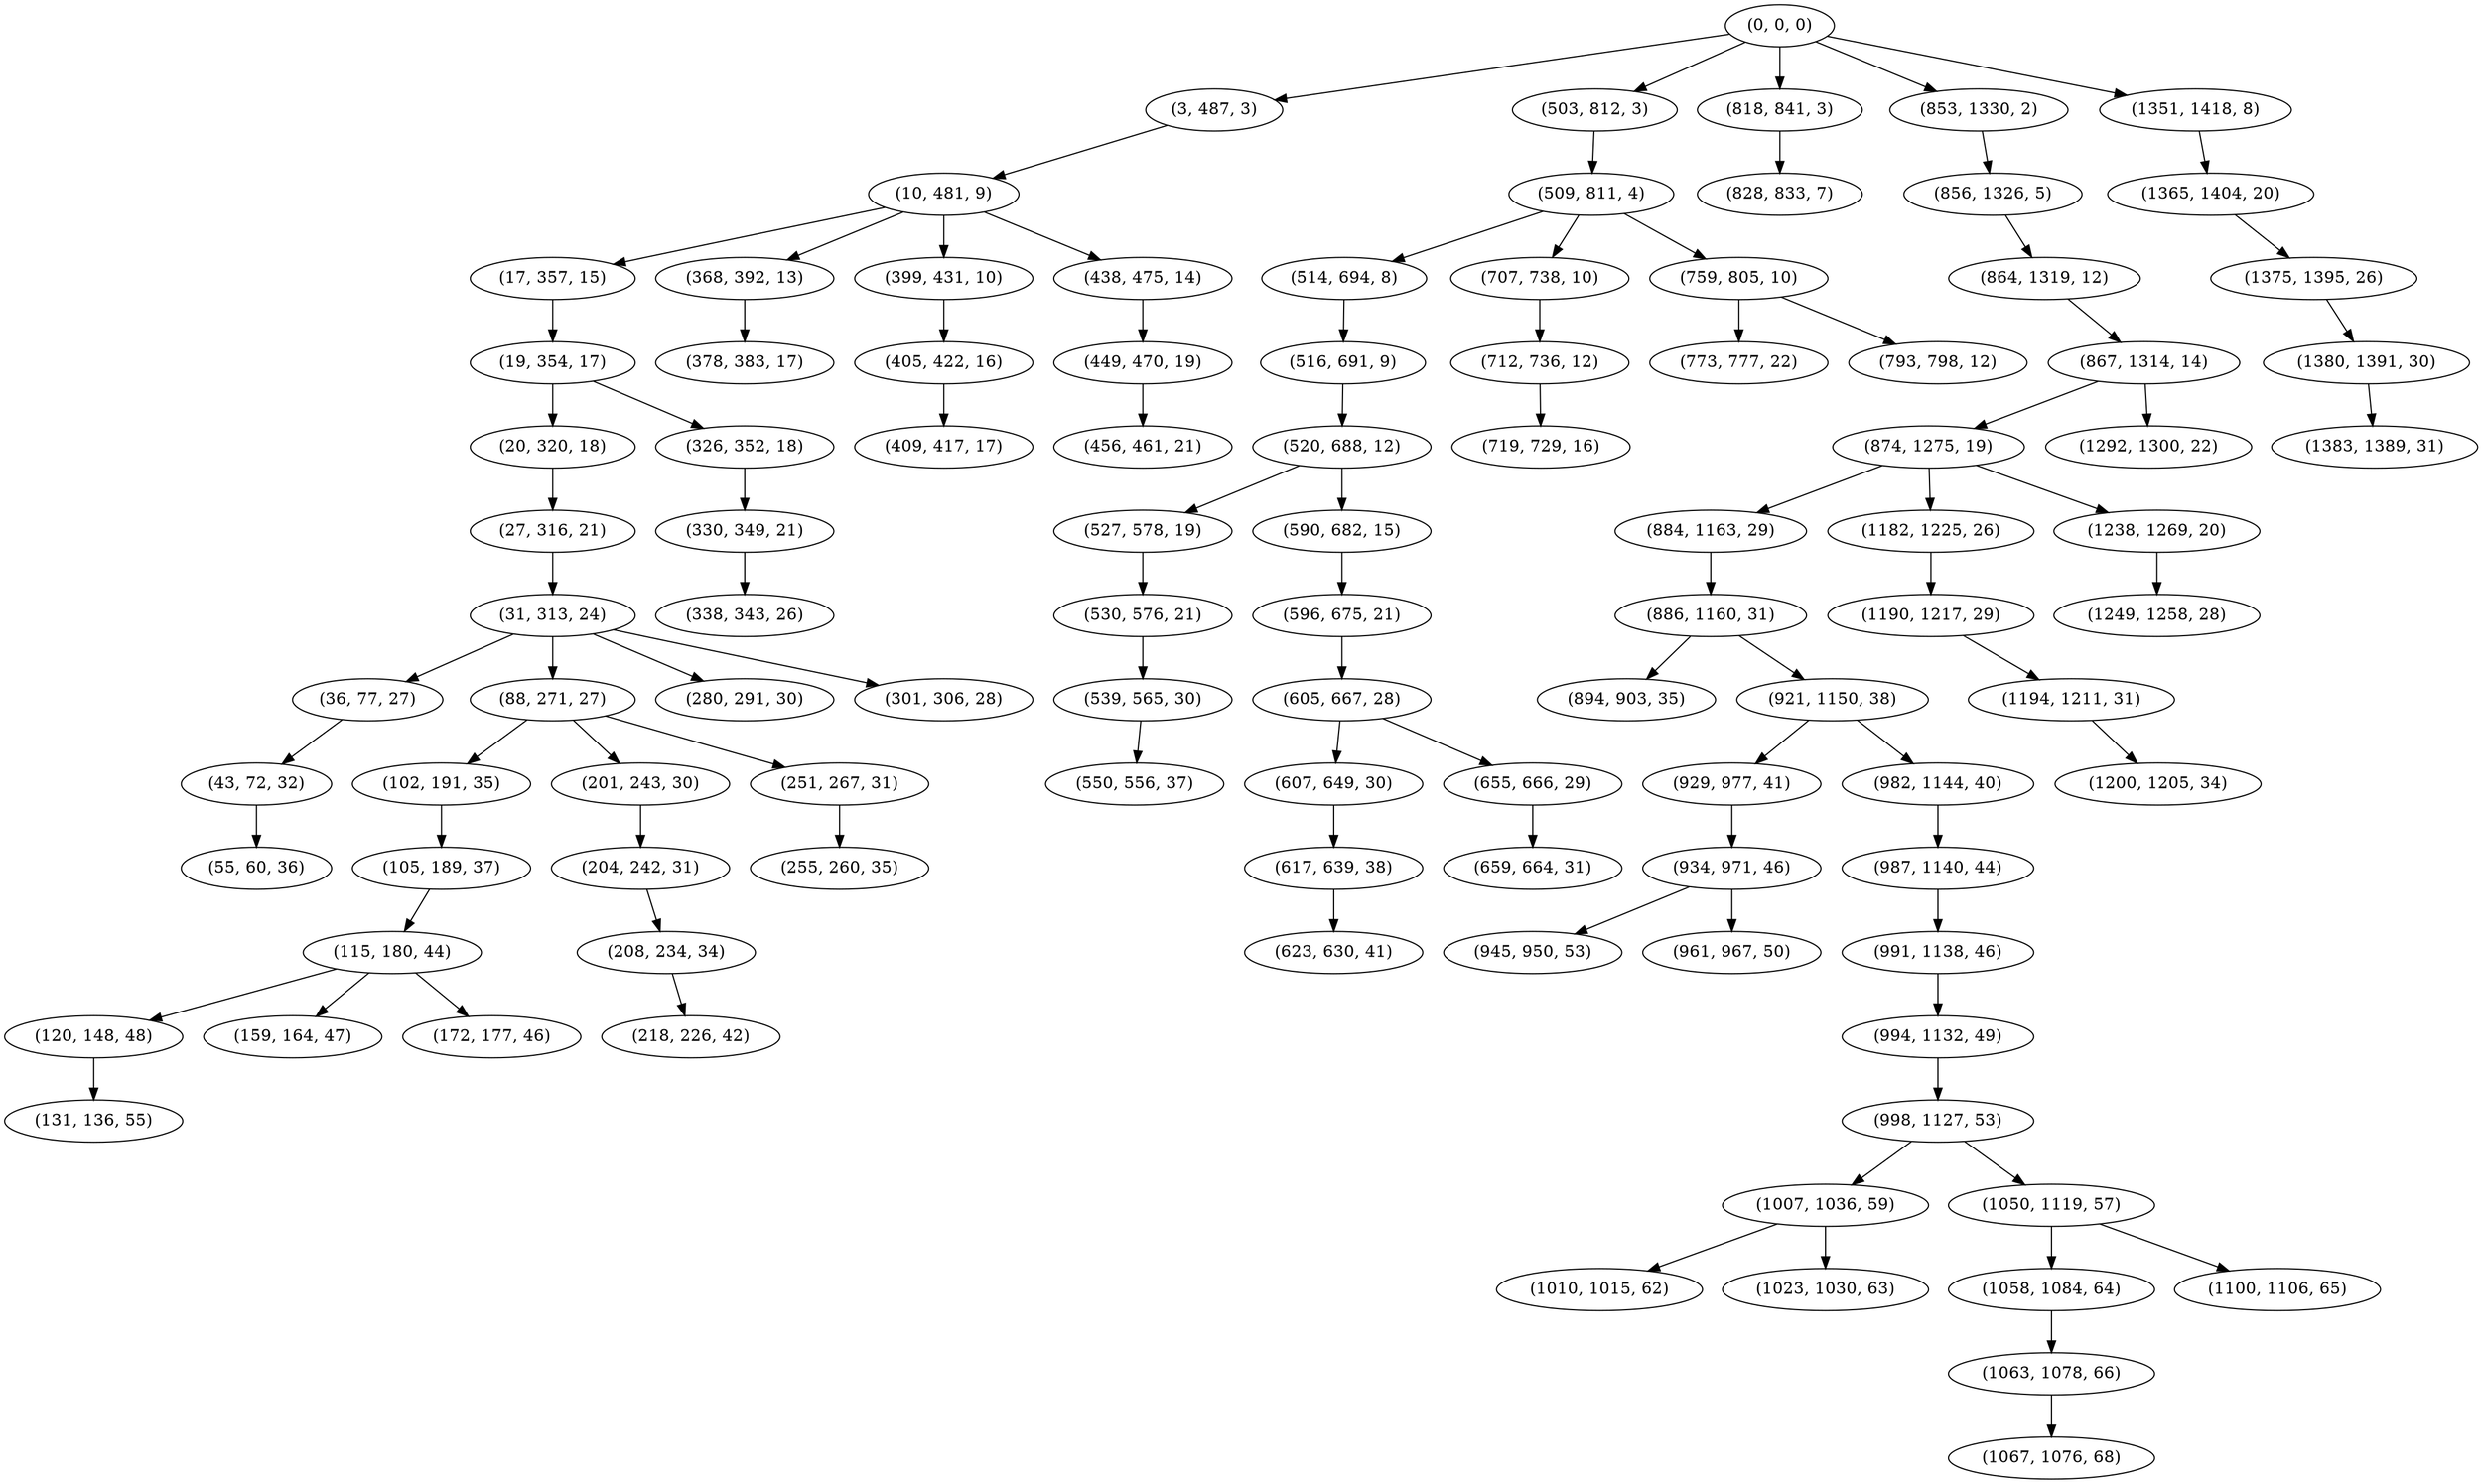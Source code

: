 digraph tree {
    "(0, 0, 0)";
    "(3, 487, 3)";
    "(10, 481, 9)";
    "(17, 357, 15)";
    "(19, 354, 17)";
    "(20, 320, 18)";
    "(27, 316, 21)";
    "(31, 313, 24)";
    "(36, 77, 27)";
    "(43, 72, 32)";
    "(55, 60, 36)";
    "(88, 271, 27)";
    "(102, 191, 35)";
    "(105, 189, 37)";
    "(115, 180, 44)";
    "(120, 148, 48)";
    "(131, 136, 55)";
    "(159, 164, 47)";
    "(172, 177, 46)";
    "(201, 243, 30)";
    "(204, 242, 31)";
    "(208, 234, 34)";
    "(218, 226, 42)";
    "(251, 267, 31)";
    "(255, 260, 35)";
    "(280, 291, 30)";
    "(301, 306, 28)";
    "(326, 352, 18)";
    "(330, 349, 21)";
    "(338, 343, 26)";
    "(368, 392, 13)";
    "(378, 383, 17)";
    "(399, 431, 10)";
    "(405, 422, 16)";
    "(409, 417, 17)";
    "(438, 475, 14)";
    "(449, 470, 19)";
    "(456, 461, 21)";
    "(503, 812, 3)";
    "(509, 811, 4)";
    "(514, 694, 8)";
    "(516, 691, 9)";
    "(520, 688, 12)";
    "(527, 578, 19)";
    "(530, 576, 21)";
    "(539, 565, 30)";
    "(550, 556, 37)";
    "(590, 682, 15)";
    "(596, 675, 21)";
    "(605, 667, 28)";
    "(607, 649, 30)";
    "(617, 639, 38)";
    "(623, 630, 41)";
    "(655, 666, 29)";
    "(659, 664, 31)";
    "(707, 738, 10)";
    "(712, 736, 12)";
    "(719, 729, 16)";
    "(759, 805, 10)";
    "(773, 777, 22)";
    "(793, 798, 12)";
    "(818, 841, 3)";
    "(828, 833, 7)";
    "(853, 1330, 2)";
    "(856, 1326, 5)";
    "(864, 1319, 12)";
    "(867, 1314, 14)";
    "(874, 1275, 19)";
    "(884, 1163, 29)";
    "(886, 1160, 31)";
    "(894, 903, 35)";
    "(921, 1150, 38)";
    "(929, 977, 41)";
    "(934, 971, 46)";
    "(945, 950, 53)";
    "(961, 967, 50)";
    "(982, 1144, 40)";
    "(987, 1140, 44)";
    "(991, 1138, 46)";
    "(994, 1132, 49)";
    "(998, 1127, 53)";
    "(1007, 1036, 59)";
    "(1010, 1015, 62)";
    "(1023, 1030, 63)";
    "(1050, 1119, 57)";
    "(1058, 1084, 64)";
    "(1063, 1078, 66)";
    "(1067, 1076, 68)";
    "(1100, 1106, 65)";
    "(1182, 1225, 26)";
    "(1190, 1217, 29)";
    "(1194, 1211, 31)";
    "(1200, 1205, 34)";
    "(1238, 1269, 20)";
    "(1249, 1258, 28)";
    "(1292, 1300, 22)";
    "(1351, 1418, 8)";
    "(1365, 1404, 20)";
    "(1375, 1395, 26)";
    "(1380, 1391, 30)";
    "(1383, 1389, 31)";
    "(0, 0, 0)" -> "(3, 487, 3)";
    "(0, 0, 0)" -> "(503, 812, 3)";
    "(0, 0, 0)" -> "(818, 841, 3)";
    "(0, 0, 0)" -> "(853, 1330, 2)";
    "(0, 0, 0)" -> "(1351, 1418, 8)";
    "(3, 487, 3)" -> "(10, 481, 9)";
    "(10, 481, 9)" -> "(17, 357, 15)";
    "(10, 481, 9)" -> "(368, 392, 13)";
    "(10, 481, 9)" -> "(399, 431, 10)";
    "(10, 481, 9)" -> "(438, 475, 14)";
    "(17, 357, 15)" -> "(19, 354, 17)";
    "(19, 354, 17)" -> "(20, 320, 18)";
    "(19, 354, 17)" -> "(326, 352, 18)";
    "(20, 320, 18)" -> "(27, 316, 21)";
    "(27, 316, 21)" -> "(31, 313, 24)";
    "(31, 313, 24)" -> "(36, 77, 27)";
    "(31, 313, 24)" -> "(88, 271, 27)";
    "(31, 313, 24)" -> "(280, 291, 30)";
    "(31, 313, 24)" -> "(301, 306, 28)";
    "(36, 77, 27)" -> "(43, 72, 32)";
    "(43, 72, 32)" -> "(55, 60, 36)";
    "(88, 271, 27)" -> "(102, 191, 35)";
    "(88, 271, 27)" -> "(201, 243, 30)";
    "(88, 271, 27)" -> "(251, 267, 31)";
    "(102, 191, 35)" -> "(105, 189, 37)";
    "(105, 189, 37)" -> "(115, 180, 44)";
    "(115, 180, 44)" -> "(120, 148, 48)";
    "(115, 180, 44)" -> "(159, 164, 47)";
    "(115, 180, 44)" -> "(172, 177, 46)";
    "(120, 148, 48)" -> "(131, 136, 55)";
    "(201, 243, 30)" -> "(204, 242, 31)";
    "(204, 242, 31)" -> "(208, 234, 34)";
    "(208, 234, 34)" -> "(218, 226, 42)";
    "(251, 267, 31)" -> "(255, 260, 35)";
    "(326, 352, 18)" -> "(330, 349, 21)";
    "(330, 349, 21)" -> "(338, 343, 26)";
    "(368, 392, 13)" -> "(378, 383, 17)";
    "(399, 431, 10)" -> "(405, 422, 16)";
    "(405, 422, 16)" -> "(409, 417, 17)";
    "(438, 475, 14)" -> "(449, 470, 19)";
    "(449, 470, 19)" -> "(456, 461, 21)";
    "(503, 812, 3)" -> "(509, 811, 4)";
    "(509, 811, 4)" -> "(514, 694, 8)";
    "(509, 811, 4)" -> "(707, 738, 10)";
    "(509, 811, 4)" -> "(759, 805, 10)";
    "(514, 694, 8)" -> "(516, 691, 9)";
    "(516, 691, 9)" -> "(520, 688, 12)";
    "(520, 688, 12)" -> "(527, 578, 19)";
    "(520, 688, 12)" -> "(590, 682, 15)";
    "(527, 578, 19)" -> "(530, 576, 21)";
    "(530, 576, 21)" -> "(539, 565, 30)";
    "(539, 565, 30)" -> "(550, 556, 37)";
    "(590, 682, 15)" -> "(596, 675, 21)";
    "(596, 675, 21)" -> "(605, 667, 28)";
    "(605, 667, 28)" -> "(607, 649, 30)";
    "(605, 667, 28)" -> "(655, 666, 29)";
    "(607, 649, 30)" -> "(617, 639, 38)";
    "(617, 639, 38)" -> "(623, 630, 41)";
    "(655, 666, 29)" -> "(659, 664, 31)";
    "(707, 738, 10)" -> "(712, 736, 12)";
    "(712, 736, 12)" -> "(719, 729, 16)";
    "(759, 805, 10)" -> "(773, 777, 22)";
    "(759, 805, 10)" -> "(793, 798, 12)";
    "(818, 841, 3)" -> "(828, 833, 7)";
    "(853, 1330, 2)" -> "(856, 1326, 5)";
    "(856, 1326, 5)" -> "(864, 1319, 12)";
    "(864, 1319, 12)" -> "(867, 1314, 14)";
    "(867, 1314, 14)" -> "(874, 1275, 19)";
    "(867, 1314, 14)" -> "(1292, 1300, 22)";
    "(874, 1275, 19)" -> "(884, 1163, 29)";
    "(874, 1275, 19)" -> "(1182, 1225, 26)";
    "(874, 1275, 19)" -> "(1238, 1269, 20)";
    "(884, 1163, 29)" -> "(886, 1160, 31)";
    "(886, 1160, 31)" -> "(894, 903, 35)";
    "(886, 1160, 31)" -> "(921, 1150, 38)";
    "(921, 1150, 38)" -> "(929, 977, 41)";
    "(921, 1150, 38)" -> "(982, 1144, 40)";
    "(929, 977, 41)" -> "(934, 971, 46)";
    "(934, 971, 46)" -> "(945, 950, 53)";
    "(934, 971, 46)" -> "(961, 967, 50)";
    "(982, 1144, 40)" -> "(987, 1140, 44)";
    "(987, 1140, 44)" -> "(991, 1138, 46)";
    "(991, 1138, 46)" -> "(994, 1132, 49)";
    "(994, 1132, 49)" -> "(998, 1127, 53)";
    "(998, 1127, 53)" -> "(1007, 1036, 59)";
    "(998, 1127, 53)" -> "(1050, 1119, 57)";
    "(1007, 1036, 59)" -> "(1010, 1015, 62)";
    "(1007, 1036, 59)" -> "(1023, 1030, 63)";
    "(1050, 1119, 57)" -> "(1058, 1084, 64)";
    "(1050, 1119, 57)" -> "(1100, 1106, 65)";
    "(1058, 1084, 64)" -> "(1063, 1078, 66)";
    "(1063, 1078, 66)" -> "(1067, 1076, 68)";
    "(1182, 1225, 26)" -> "(1190, 1217, 29)";
    "(1190, 1217, 29)" -> "(1194, 1211, 31)";
    "(1194, 1211, 31)" -> "(1200, 1205, 34)";
    "(1238, 1269, 20)" -> "(1249, 1258, 28)";
    "(1351, 1418, 8)" -> "(1365, 1404, 20)";
    "(1365, 1404, 20)" -> "(1375, 1395, 26)";
    "(1375, 1395, 26)" -> "(1380, 1391, 30)";
    "(1380, 1391, 30)" -> "(1383, 1389, 31)";
}

